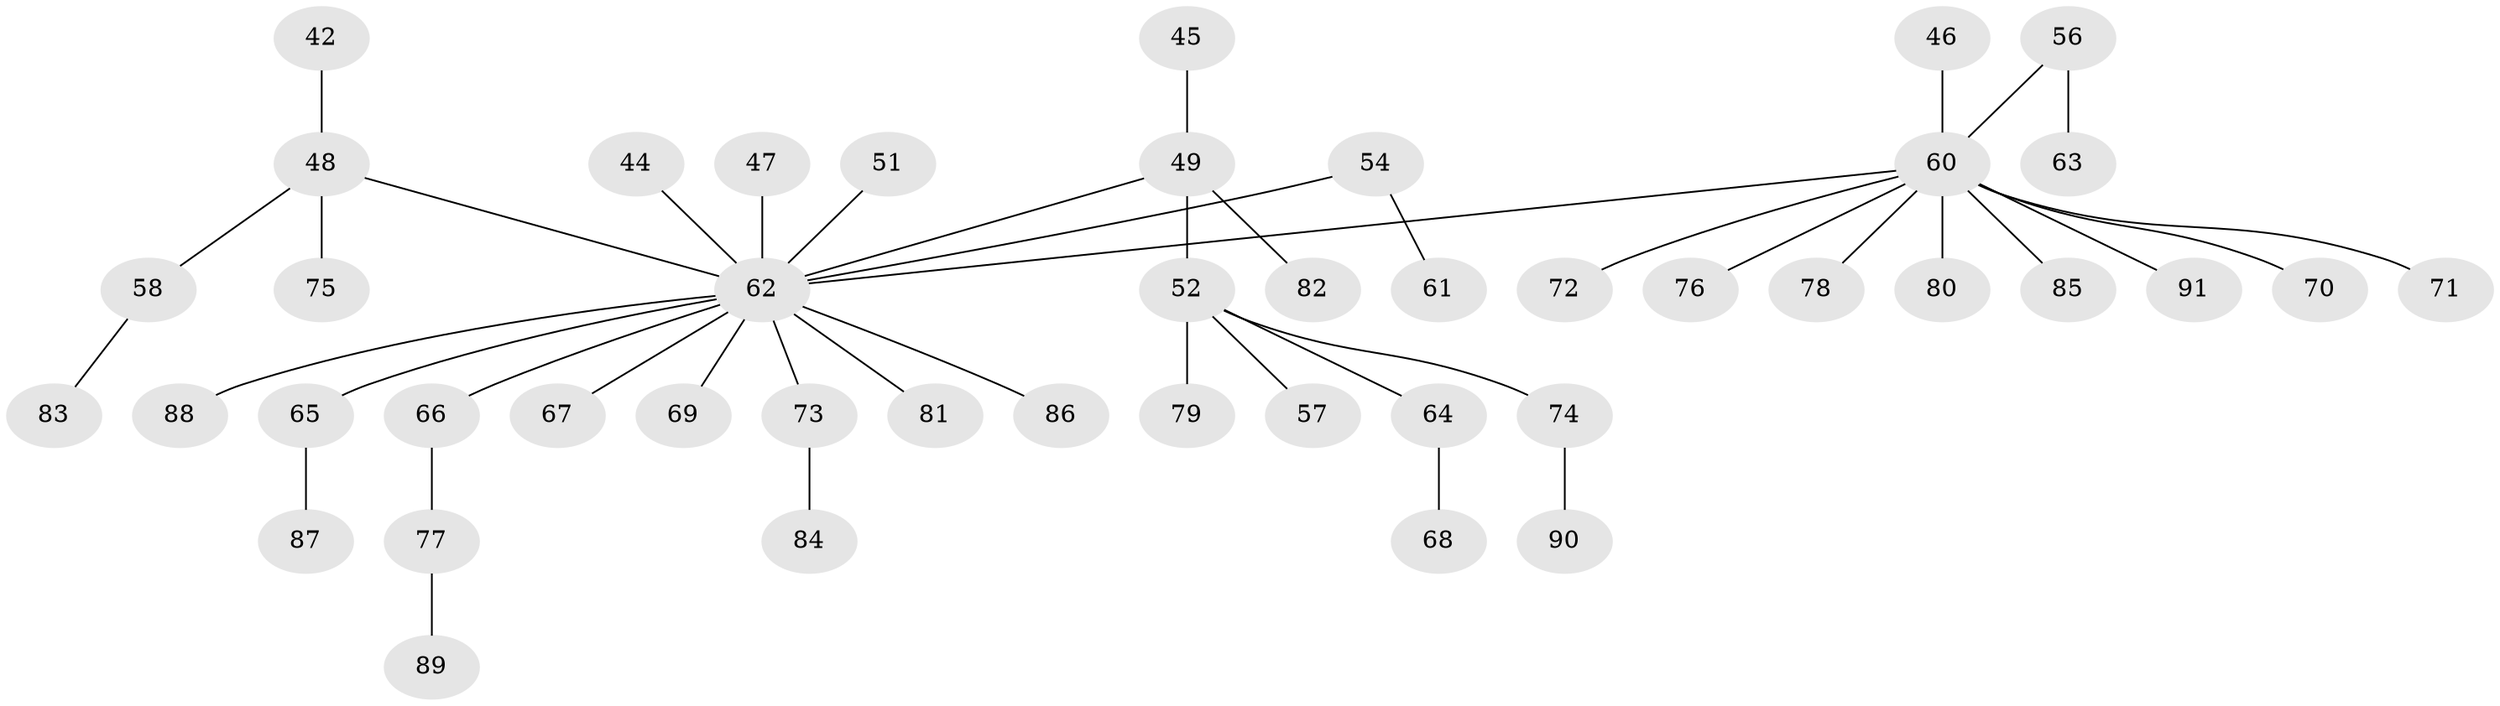 // original degree distribution, {4: 0.06593406593406594, 5: 0.06593406593406594, 3: 0.14285714285714285, 1: 0.4945054945054945, 2: 0.23076923076923078}
// Generated by graph-tools (version 1.1) at 2025/53/03/09/25 04:53:06]
// undirected, 45 vertices, 44 edges
graph export_dot {
graph [start="1"]
  node [color=gray90,style=filled];
  42;
  44;
  45;
  46;
  47;
  48 [super="+39+26+41"];
  49 [super="+9"];
  51;
  52 [super="+20"];
  54;
  56;
  57;
  58;
  60 [super="+53+33+38+37+36+43"];
  61;
  62 [super="+25+50+35+55+40"];
  63;
  64;
  65 [super="+24"];
  66;
  67;
  68;
  69;
  70;
  71;
  72;
  73;
  74 [super="+59"];
  75;
  76;
  77;
  78;
  79;
  80;
  81;
  82;
  83;
  84;
  85;
  86;
  87;
  88;
  89;
  90;
  91;
  42 -- 48;
  44 -- 62;
  45 -- 49;
  46 -- 60;
  47 -- 62;
  48 -- 58;
  48 -- 75;
  48 -- 62;
  49 -- 82;
  49 -- 52;
  49 -- 62;
  51 -- 62;
  52 -- 57;
  52 -- 64;
  52 -- 79;
  52 -- 74;
  54 -- 61;
  54 -- 62;
  56 -- 63;
  56 -- 60;
  58 -- 83;
  60 -- 78;
  60 -- 80;
  60 -- 70;
  60 -- 72;
  60 -- 91;
  60 -- 62;
  60 -- 76;
  60 -- 71;
  60 -- 85;
  62 -- 88;
  62 -- 69;
  62 -- 66;
  62 -- 67;
  62 -- 81;
  62 -- 86;
  62 -- 65;
  62 -- 73;
  64 -- 68;
  65 -- 87;
  66 -- 77;
  73 -- 84;
  74 -- 90;
  77 -- 89;
}
